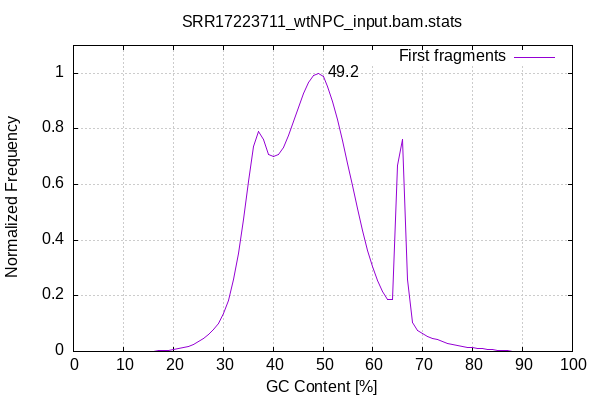 
            set terminal png size 600,400 truecolor
            set output "SRR17223711_wtNPC_input_stats/gc-content.png"
            set grid xtics ytics y2tics back lc rgb "#cccccc"
            set title "SRR17223711_wtNPC_input.bam.stats" noenhanced
            set ylabel "Normalized Frequency"
            set xlabel "GC Content [%]"
            set yrange [0:1.1]
            set label sprintf("%.1f",49.25) at 49.25,1 front offset 1,0
            plot '-' smooth csplines with lines lc 1 title 'First fragments' 
        0	0.000009
1	0.000013
2	0.000016
3	0.000024
4	0.000028
5	0.000042
6	0.000045
7	0.000058
8	0.000111
9	0.000145
10	0.000234
11	0.000327
12	0.000429
13	0.000640
14	0.000873
15	0.001275
16	0.001691
17	0.002435
18	0.003615
19	0.005007
20	0.007047
21	0.009936
22	0.014372
23	0.019314
24	0.026502
25	0.035657
26	0.046657
27	0.060494
28	0.078454
29	0.102309
30	0.135220
31	0.183971
32	0.257399
33	0.352995
34	0.475046
35	0.611610
36	0.737659
37	0.790016
38	0.762662
39	0.708590
40	0.701478
41	0.707762
42	0.732956
43	0.777399
44	0.826298
45	0.876603
46	0.928169
47	0.968466
48	0.992102
49	1.000000
50	0.988446
51	0.953923
52	0.899749
53	0.834740
54	0.757054
55	0.676663
56	0.595339
57	0.513448
58	0.434562
59	0.363568
60	0.303768
61	0.254742
62	0.215248
63	0.187334
64	0.185663
65	0.670047
66	0.761405
67	0.259934
68	0.105919
69	0.076422
70	0.063478
71	0.055089
72	0.047581
73	0.043007
74	0.036922
75	0.030157
76	0.025210
77	0.021353
78	0.018222
79	0.015856
80	0.013535
81	0.011635
82	0.009623
83	0.008073
84	0.006155
85	0.004786
86	0.003486
87	0.002498
88	0.001751
89	0.001145
90	0.000778
91	0.000469
92	0.000291
93	0.000205
94	0.000129
95	0.000104
96	0.000107
97	0.000151
98	0.000407
99	0.000127
end
